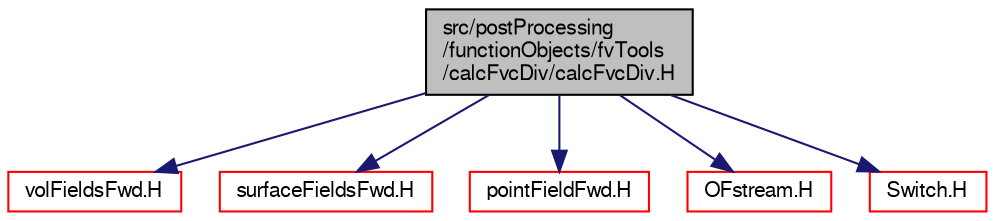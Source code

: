 digraph "src/postProcessing/functionObjects/fvTools/calcFvcDiv/calcFvcDiv.H"
{
  bgcolor="transparent";
  edge [fontname="FreeSans",fontsize="10",labelfontname="FreeSans",labelfontsize="10"];
  node [fontname="FreeSans",fontsize="10",shape=record];
  Node0 [label="src/postProcessing\l/functionObjects/fvTools\l/calcFvcDiv/calcFvcDiv.H",height=0.2,width=0.4,color="black", fillcolor="grey75", style="filled", fontcolor="black"];
  Node0 -> Node1 [color="midnightblue",fontsize="10",style="solid",fontname="FreeSans"];
  Node1 [label="volFieldsFwd.H",height=0.2,width=0.4,color="red",URL="$a02753.html"];
  Node0 -> Node59 [color="midnightblue",fontsize="10",style="solid",fontname="FreeSans"];
  Node59 [label="surfaceFieldsFwd.H",height=0.2,width=0.4,color="red",URL="$a02738.html"];
  Node0 -> Node60 [color="midnightblue",fontsize="10",style="solid",fontname="FreeSans"];
  Node60 [label="pointFieldFwd.H",height=0.2,width=0.4,color="red",URL="$a12065.html"];
  Node0 -> Node63 [color="midnightblue",fontsize="10",style="solid",fontname="FreeSans"];
  Node63 [label="OFstream.H",height=0.2,width=0.4,color="red",URL="$a09065.html"];
  Node0 -> Node69 [color="midnightblue",fontsize="10",style="solid",fontname="FreeSans"];
  Node69 [label="Switch.H",height=0.2,width=0.4,color="red",URL="$a12158.html"];
}
